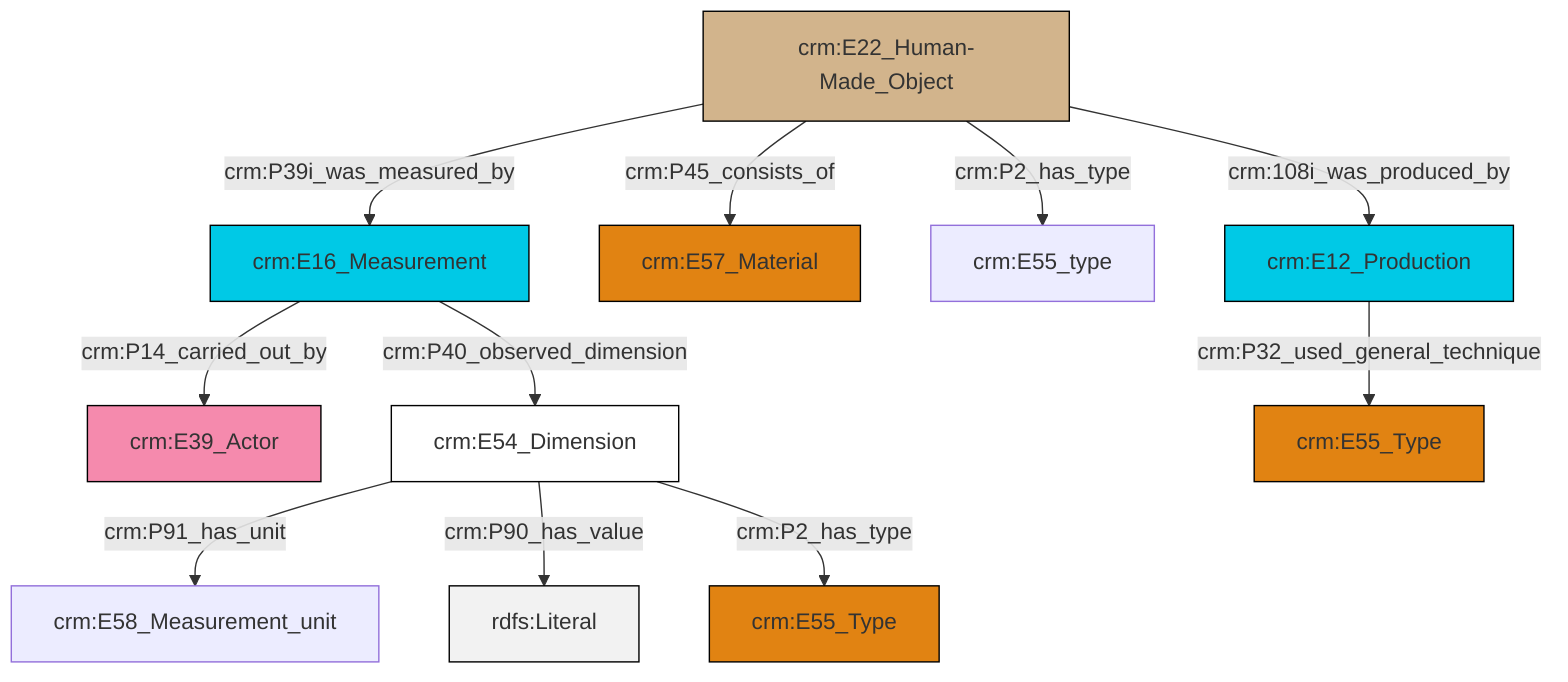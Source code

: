 graph TD
classDef Literal fill:#f2f2f2,stroke:#000000;
classDef CRM_Entity fill:#FFFFFF,stroke:#000000;
classDef Temporal_Entity fill:#00C9E6, stroke:#000000;
classDef Type fill:#E18312, stroke:#000000;
classDef Time-Span fill:#2C9C91, stroke:#000000;
classDef Appellation fill:#FFEB7F, stroke:#000000;
classDef Place fill:#008836, stroke:#000000;
classDef Persistent_Item fill:#B266B2, stroke:#000000;
classDef Conceptual_Object fill:#FFD700, stroke:#000000;
classDef Physical_Thing fill:#D2B48C, stroke:#000000;
classDef Actor fill:#f58aad, stroke:#000000;
classDef PC_Classes fill:#4ce600, stroke:#000000;
classDef Multi fill:#cccccc,stroke:#000000;

2["crm:E54_Dimension"]:::CRM_Entity -->|crm:P91_has_unit| 3["crm:E58_Measurement_unit"]:::Default
6["crm:E12_Production"]:::Temporal_Entity -->|crm:P32_used_general_technique| 13["crm:E55_Type"]:::Type
4["crm:E16_Measurement"]:::Temporal_Entity -->|crm:P14_carried_out_by| 14["crm:E39_Actor"]:::Actor
0["crm:E22_Human-Made_Object"]:::Physical_Thing -->|crm:P39i_was_measured_by| 4["crm:E16_Measurement"]:::Temporal_Entity
2["crm:E54_Dimension"]:::CRM_Entity -->|crm:P90_has_value| 18[rdfs:Literal]:::Literal
0["crm:E22_Human-Made_Object"]:::Physical_Thing -->|crm:P45_consists_of| 8["crm:E57_Material"]:::Type
0["crm:E22_Human-Made_Object"]:::Physical_Thing -->|crm:P2_has_type| 16["crm:E55_type"]:::Default
0["crm:E22_Human-Made_Object"]:::Physical_Thing -->|crm:108i_was_produced_by| 6["crm:E12_Production"]:::Temporal_Entity
4["crm:E16_Measurement"]:::Temporal_Entity -->|crm:P40_observed_dimension| 2["crm:E54_Dimension"]:::CRM_Entity
2["crm:E54_Dimension"]:::CRM_Entity -->|crm:P2_has_type| 10["crm:E55_Type"]:::Type